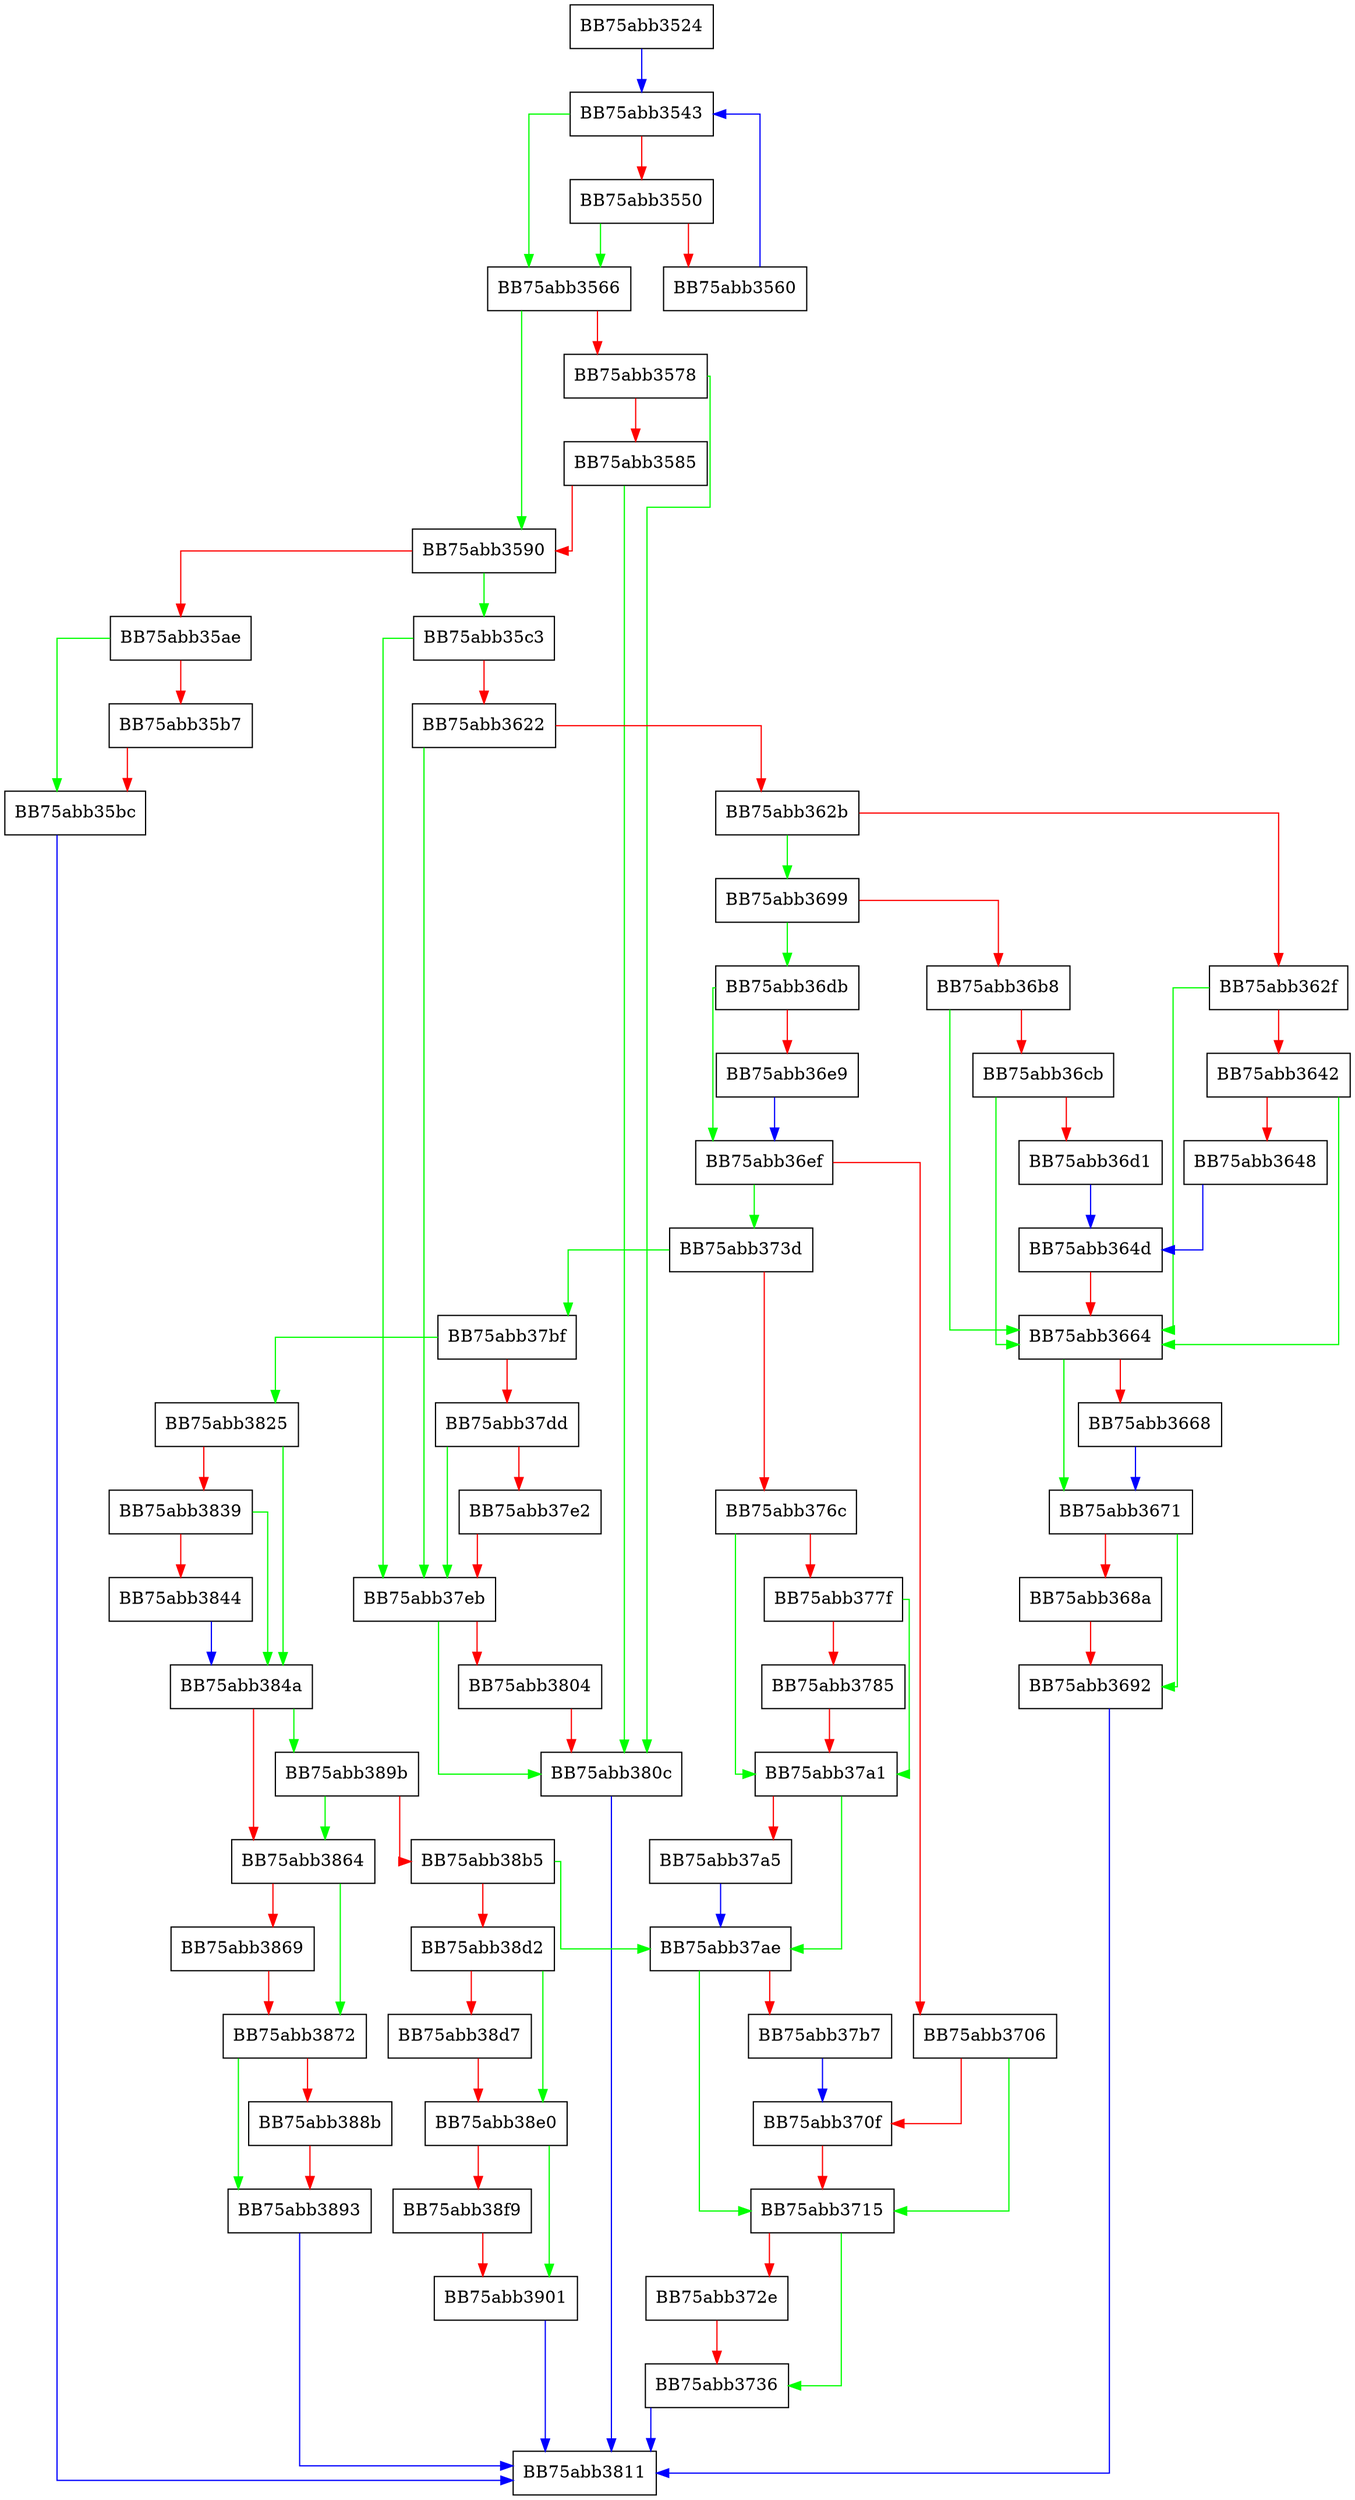 digraph GetMotw {
  node [shape="box"];
  graph [splines=ortho];
  BB75abb3524 -> BB75abb3543 [color="blue"];
  BB75abb3543 -> BB75abb3566 [color="green"];
  BB75abb3543 -> BB75abb3550 [color="red"];
  BB75abb3550 -> BB75abb3566 [color="green"];
  BB75abb3550 -> BB75abb3560 [color="red"];
  BB75abb3560 -> BB75abb3543 [color="blue"];
  BB75abb3566 -> BB75abb3590 [color="green"];
  BB75abb3566 -> BB75abb3578 [color="red"];
  BB75abb3578 -> BB75abb380c [color="green"];
  BB75abb3578 -> BB75abb3585 [color="red"];
  BB75abb3585 -> BB75abb380c [color="green"];
  BB75abb3585 -> BB75abb3590 [color="red"];
  BB75abb3590 -> BB75abb35c3 [color="green"];
  BB75abb3590 -> BB75abb35ae [color="red"];
  BB75abb35ae -> BB75abb35bc [color="green"];
  BB75abb35ae -> BB75abb35b7 [color="red"];
  BB75abb35b7 -> BB75abb35bc [color="red"];
  BB75abb35bc -> BB75abb3811 [color="blue"];
  BB75abb35c3 -> BB75abb37eb [color="green"];
  BB75abb35c3 -> BB75abb3622 [color="red"];
  BB75abb3622 -> BB75abb37eb [color="green"];
  BB75abb3622 -> BB75abb362b [color="red"];
  BB75abb362b -> BB75abb3699 [color="green"];
  BB75abb362b -> BB75abb362f [color="red"];
  BB75abb362f -> BB75abb3664 [color="green"];
  BB75abb362f -> BB75abb3642 [color="red"];
  BB75abb3642 -> BB75abb3664 [color="green"];
  BB75abb3642 -> BB75abb3648 [color="red"];
  BB75abb3648 -> BB75abb364d [color="blue"];
  BB75abb364d -> BB75abb3664 [color="red"];
  BB75abb3664 -> BB75abb3671 [color="green"];
  BB75abb3664 -> BB75abb3668 [color="red"];
  BB75abb3668 -> BB75abb3671 [color="blue"];
  BB75abb3671 -> BB75abb3692 [color="green"];
  BB75abb3671 -> BB75abb368a [color="red"];
  BB75abb368a -> BB75abb3692 [color="red"];
  BB75abb3692 -> BB75abb3811 [color="blue"];
  BB75abb3699 -> BB75abb36db [color="green"];
  BB75abb3699 -> BB75abb36b8 [color="red"];
  BB75abb36b8 -> BB75abb3664 [color="green"];
  BB75abb36b8 -> BB75abb36cb [color="red"];
  BB75abb36cb -> BB75abb3664 [color="green"];
  BB75abb36cb -> BB75abb36d1 [color="red"];
  BB75abb36d1 -> BB75abb364d [color="blue"];
  BB75abb36db -> BB75abb36ef [color="green"];
  BB75abb36db -> BB75abb36e9 [color="red"];
  BB75abb36e9 -> BB75abb36ef [color="blue"];
  BB75abb36ef -> BB75abb373d [color="green"];
  BB75abb36ef -> BB75abb3706 [color="red"];
  BB75abb3706 -> BB75abb3715 [color="green"];
  BB75abb3706 -> BB75abb370f [color="red"];
  BB75abb370f -> BB75abb3715 [color="red"];
  BB75abb3715 -> BB75abb3736 [color="green"];
  BB75abb3715 -> BB75abb372e [color="red"];
  BB75abb372e -> BB75abb3736 [color="red"];
  BB75abb3736 -> BB75abb3811 [color="blue"];
  BB75abb373d -> BB75abb37bf [color="green"];
  BB75abb373d -> BB75abb376c [color="red"];
  BB75abb376c -> BB75abb37a1 [color="green"];
  BB75abb376c -> BB75abb377f [color="red"];
  BB75abb377f -> BB75abb37a1 [color="green"];
  BB75abb377f -> BB75abb3785 [color="red"];
  BB75abb3785 -> BB75abb37a1 [color="red"];
  BB75abb37a1 -> BB75abb37ae [color="green"];
  BB75abb37a1 -> BB75abb37a5 [color="red"];
  BB75abb37a5 -> BB75abb37ae [color="blue"];
  BB75abb37ae -> BB75abb3715 [color="green"];
  BB75abb37ae -> BB75abb37b7 [color="red"];
  BB75abb37b7 -> BB75abb370f [color="blue"];
  BB75abb37bf -> BB75abb3825 [color="green"];
  BB75abb37bf -> BB75abb37dd [color="red"];
  BB75abb37dd -> BB75abb37eb [color="green"];
  BB75abb37dd -> BB75abb37e2 [color="red"];
  BB75abb37e2 -> BB75abb37eb [color="red"];
  BB75abb37eb -> BB75abb380c [color="green"];
  BB75abb37eb -> BB75abb3804 [color="red"];
  BB75abb3804 -> BB75abb380c [color="red"];
  BB75abb380c -> BB75abb3811 [color="blue"];
  BB75abb3825 -> BB75abb384a [color="green"];
  BB75abb3825 -> BB75abb3839 [color="red"];
  BB75abb3839 -> BB75abb384a [color="green"];
  BB75abb3839 -> BB75abb3844 [color="red"];
  BB75abb3844 -> BB75abb384a [color="blue"];
  BB75abb384a -> BB75abb389b [color="green"];
  BB75abb384a -> BB75abb3864 [color="red"];
  BB75abb3864 -> BB75abb3872 [color="green"];
  BB75abb3864 -> BB75abb3869 [color="red"];
  BB75abb3869 -> BB75abb3872 [color="red"];
  BB75abb3872 -> BB75abb3893 [color="green"];
  BB75abb3872 -> BB75abb388b [color="red"];
  BB75abb388b -> BB75abb3893 [color="red"];
  BB75abb3893 -> BB75abb3811 [color="blue"];
  BB75abb389b -> BB75abb3864 [color="green"];
  BB75abb389b -> BB75abb38b5 [color="red"];
  BB75abb38b5 -> BB75abb37ae [color="green"];
  BB75abb38b5 -> BB75abb38d2 [color="red"];
  BB75abb38d2 -> BB75abb38e0 [color="green"];
  BB75abb38d2 -> BB75abb38d7 [color="red"];
  BB75abb38d7 -> BB75abb38e0 [color="red"];
  BB75abb38e0 -> BB75abb3901 [color="green"];
  BB75abb38e0 -> BB75abb38f9 [color="red"];
  BB75abb38f9 -> BB75abb3901 [color="red"];
  BB75abb3901 -> BB75abb3811 [color="blue"];
}